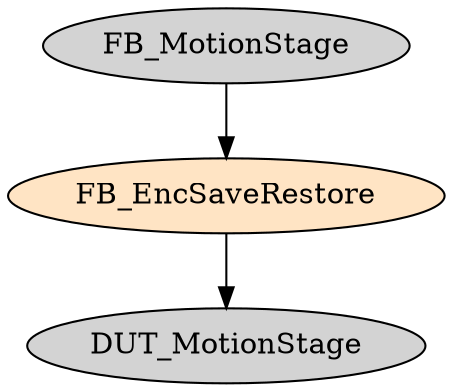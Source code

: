 digraph FB_EncSaveRestore {
     node [style=filled]
    FB_EncSaveRestore [fillcolor = bisque];
    FB_EncSaveRestore -> DUT_MotionStage;
    FB_MotionStage -> FB_EncSaveRestore;
}
